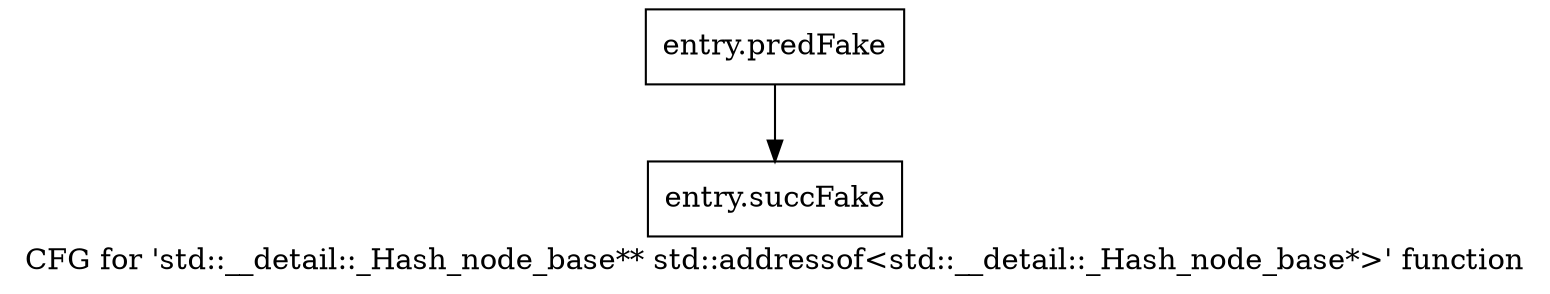 digraph "CFG for 'std::__detail::_Hash_node_base** std::addressof\<std::__detail::_Hash_node_base*\>' function" {
	label="CFG for 'std::__detail::_Hash_node_base** std::addressof\<std::__detail::_Hash_node_base*\>' function";

	Node0x4323100 [shape=record,filename="",linenumber="",label="{entry.predFake}"];
	Node0x4323100 -> Node0x440eed0[ callList="" memoryops="" filename="/tools/Xilinx/Vitis_HLS/2022.1/tps/lnx64/gcc-8.3.0/lib/gcc/x86_64-pc-linux-gnu/8.3.0/../../../../include/c++/8.3.0/bits/move.h" execusionnum="0"];
	Node0x440eed0 [shape=record,filename="/tools/Xilinx/Vitis_HLS/2022.1/tps/lnx64/gcc-8.3.0/lib/gcc/x86_64-pc-linux-gnu/8.3.0/../../../../include/c++/8.3.0/bits/move.h",linenumber="139",label="{entry.succFake}"];
}
